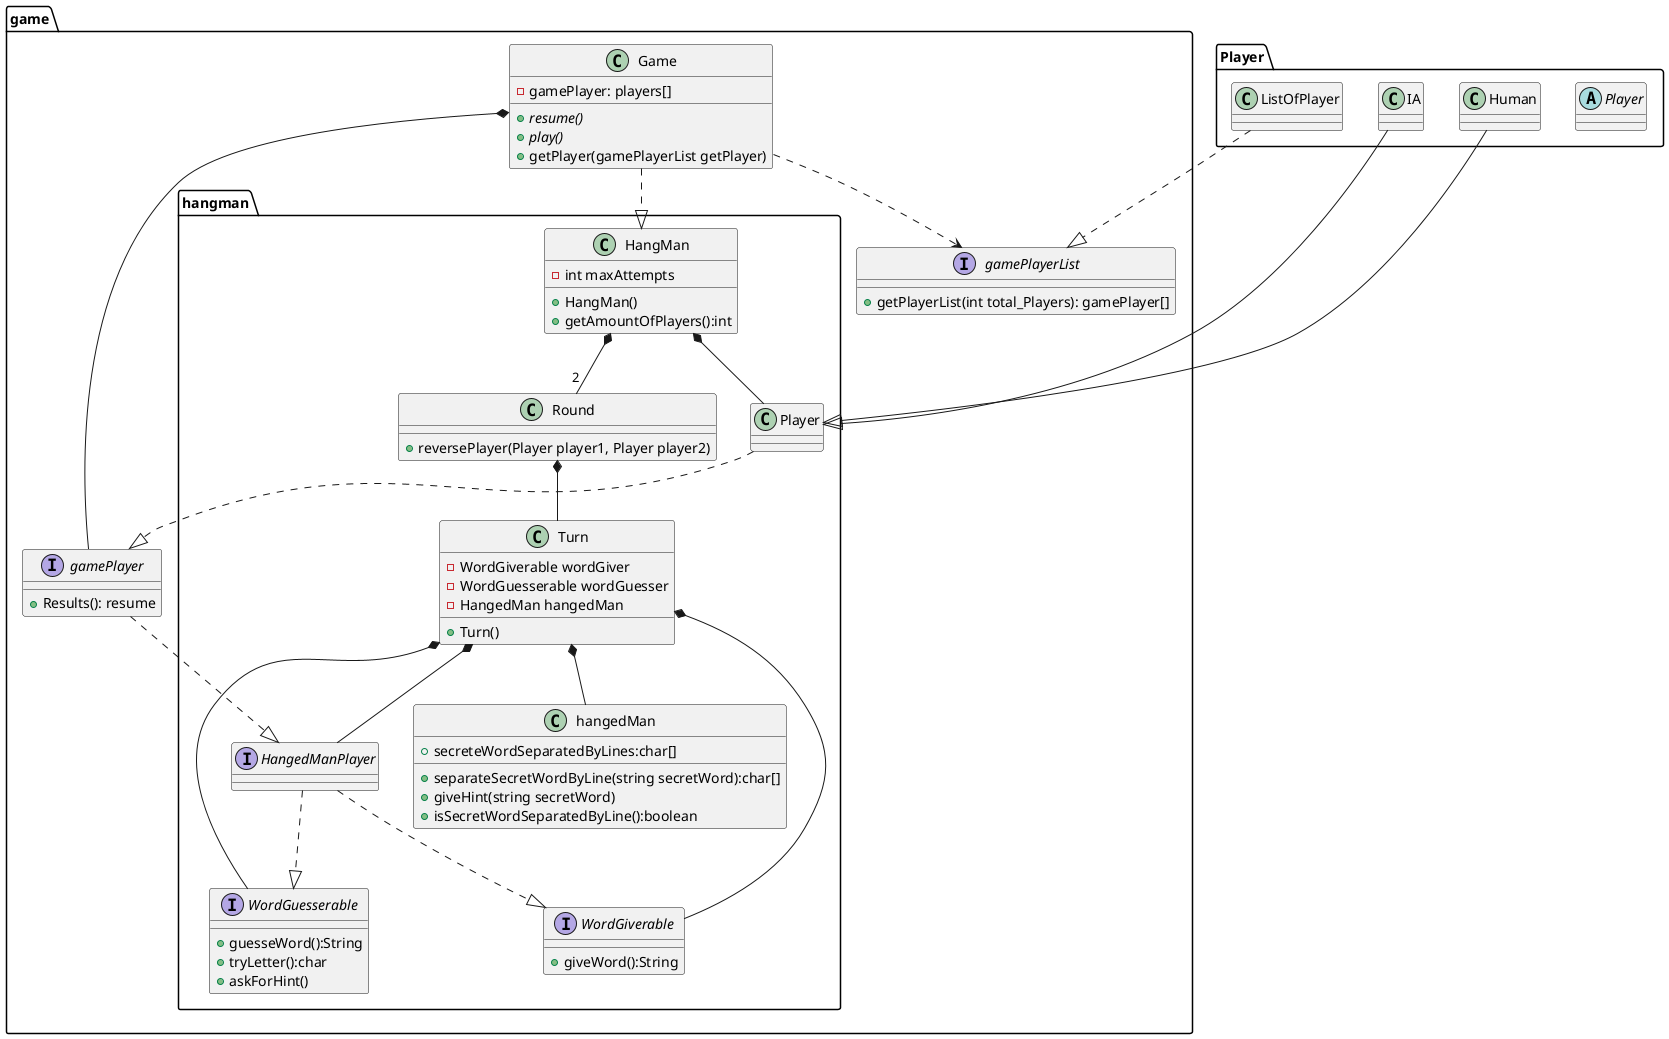@startuml
package Player {
abstract Player{}
class ListOfPlayer{}
class IA
class Human
}
package game {

interface gamePlayer{
        +Results(): resume
    }
    class Game {
        -gamePlayer: players[]
        +{abstract} resume()
        +{abstract} play()
        +getPlayer(gamePlayerList getPlayer)
    }
    interface gamePlayerList{
            +getPlayerList(int total_Players): gamePlayer[]
    }

package hangman{
class hangedMan{
+secreteWordSeparatedByLines:char[]
+separateSecretWordByLine(string secretWord):char[]
+giveHint(string secretWord)
+isSecretWordSeparatedByLine():boolean
}
Interface HangedManPlayer
    class HangMan{
        +HangMan()
        +getAmountOfPlayers():int
        -int maxAttempts
    }

    class Round{
    +reversePlayer(Player player1, Player player2)
    }
    class Turn{
        -WordGiverable wordGiver
        -WordGuesserable wordGuesser
        -HangedMan hangedMan
        +Turn()
    }

    interface WordGiverable{
        +giveWord():String
    }

    interface WordGuesserable{
        +guesseWord():String
        +tryLetter():char
        +askForHint()
    }

    HangedManPlayer ..|> WordGiverable
    HangedManPlayer ..|> WordGuesserable

    Turn *-- WordGiverable
    Turn *-- WordGuesserable
    Turn *-- hangedMan
    Round *-- Turn
    HangMan *-- Player
    HangMan *-- "2" Round




gamePlayer..|> HangedManPlayer
Player ..|> gamePlayer
ListOfPlayer ..|> gamePlayerList
Game..>gamePlayerList
Game..|>HangMan
Game*--gamePlayer
IA--|>Player
Human--|>Player
Turn*--HangedManPlayer


}
}
@enduml